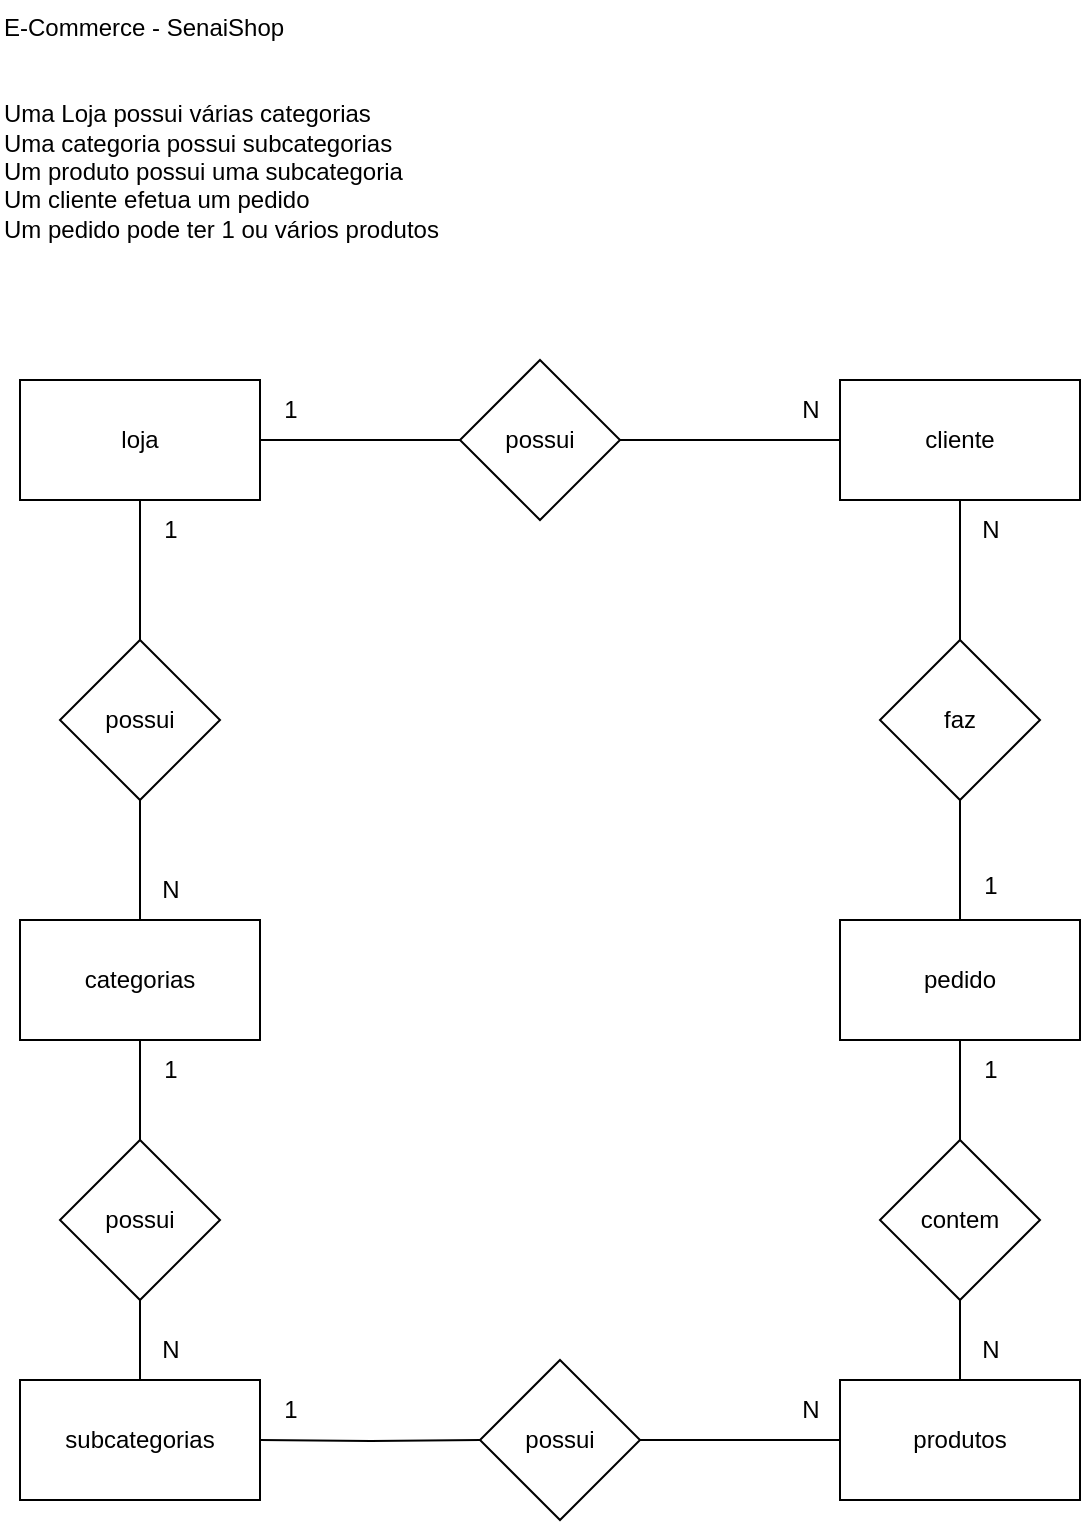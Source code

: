 <mxfile version="21.6.5" type="device">
  <diagram name="Página-1" id="IkXHdDIOVWAJj3ZcM565">
    <mxGraphModel dx="1050" dy="491" grid="1" gridSize="10" guides="1" tooltips="1" connect="1" arrows="1" fold="1" page="1" pageScale="1" pageWidth="1169" pageHeight="1654" math="0" shadow="0">
      <root>
        <mxCell id="0" />
        <mxCell id="1" parent="0" />
        <mxCell id="wqehkEXqFk3J38QJZsBg-1" value="E-Commerce - SenaiShop&#xa;&#xa;&#xa;Uma Loja possui várias categorias&#xa;Uma categoria possui subcategorias&#xa;Um produto possui uma subcategoria&#xa;Um cliente efetua um pedido&#xa;Um pedido pode ter 1 ou vários produtos" style="text;whiteSpace=wrap;" vertex="1" parent="1">
          <mxGeometry x="150" y="10" width="250" height="140" as="geometry" />
        </mxCell>
        <mxCell id="wqehkEXqFk3J38QJZsBg-14" style="edgeStyle=orthogonalEdgeStyle;rounded=0;orthogonalLoop=1;jettySize=auto;html=1;entryX=0.5;entryY=0;entryDx=0;entryDy=0;endArrow=none;endFill=0;" edge="1" parent="1" source="wqehkEXqFk3J38QJZsBg-2" target="wqehkEXqFk3J38QJZsBg-8">
          <mxGeometry relative="1" as="geometry" />
        </mxCell>
        <mxCell id="wqehkEXqFk3J38QJZsBg-20" style="edgeStyle=orthogonalEdgeStyle;rounded=0;orthogonalLoop=1;jettySize=auto;html=1;entryX=0;entryY=0.5;entryDx=0;entryDy=0;endArrow=none;endFill=0;" edge="1" parent="1" source="wqehkEXqFk3J38QJZsBg-2" target="wqehkEXqFk3J38QJZsBg-11">
          <mxGeometry relative="1" as="geometry" />
        </mxCell>
        <mxCell id="wqehkEXqFk3J38QJZsBg-2" value="loja" style="rounded=0;whiteSpace=wrap;html=1;" vertex="1" parent="1">
          <mxGeometry x="160" y="200" width="120" height="60" as="geometry" />
        </mxCell>
        <mxCell id="wqehkEXqFk3J38QJZsBg-22" style="edgeStyle=orthogonalEdgeStyle;rounded=0;orthogonalLoop=1;jettySize=auto;html=1;entryX=0.5;entryY=0;entryDx=0;entryDy=0;endArrow=none;endFill=0;" edge="1" parent="1" source="wqehkEXqFk3J38QJZsBg-3" target="wqehkEXqFk3J38QJZsBg-12">
          <mxGeometry relative="1" as="geometry" />
        </mxCell>
        <mxCell id="wqehkEXqFk3J38QJZsBg-3" value="cliente" style="rounded=0;whiteSpace=wrap;html=1;" vertex="1" parent="1">
          <mxGeometry x="570" y="200" width="120" height="60" as="geometry" />
        </mxCell>
        <mxCell id="wqehkEXqFk3J38QJZsBg-24" style="edgeStyle=orthogonalEdgeStyle;rounded=0;orthogonalLoop=1;jettySize=auto;html=1;entryX=0.5;entryY=0;entryDx=0;entryDy=0;endArrow=none;endFill=0;" edge="1" parent="1" source="wqehkEXqFk3J38QJZsBg-4" target="wqehkEXqFk3J38QJZsBg-13">
          <mxGeometry relative="1" as="geometry" />
        </mxCell>
        <mxCell id="wqehkEXqFk3J38QJZsBg-4" value="pedido" style="rounded=0;whiteSpace=wrap;html=1;" vertex="1" parent="1">
          <mxGeometry x="570" y="470" width="120" height="60" as="geometry" />
        </mxCell>
        <mxCell id="wqehkEXqFk3J38QJZsBg-5" value="produtos" style="rounded=0;whiteSpace=wrap;html=1;" vertex="1" parent="1">
          <mxGeometry x="570" y="700" width="120" height="60" as="geometry" />
        </mxCell>
        <mxCell id="wqehkEXqFk3J38QJZsBg-26" value="" style="edgeStyle=orthogonalEdgeStyle;rounded=0;orthogonalLoop=1;jettySize=auto;html=1;endArrow=none;endFill=0;" edge="1" parent="1" source="wqehkEXqFk3J38QJZsBg-6" target="wqehkEXqFk3J38QJZsBg-8">
          <mxGeometry relative="1" as="geometry" />
        </mxCell>
        <mxCell id="wqehkEXqFk3J38QJZsBg-34" style="edgeStyle=orthogonalEdgeStyle;rounded=0;orthogonalLoop=1;jettySize=auto;html=1;entryX=0.5;entryY=0;entryDx=0;entryDy=0;endArrow=none;endFill=0;" edge="1" parent="1" source="wqehkEXqFk3J38QJZsBg-6" target="wqehkEXqFk3J38QJZsBg-9">
          <mxGeometry relative="1" as="geometry" />
        </mxCell>
        <mxCell id="wqehkEXqFk3J38QJZsBg-6" value="categorias" style="rounded=0;whiteSpace=wrap;html=1;" vertex="1" parent="1">
          <mxGeometry x="160" y="470" width="120" height="60" as="geometry" />
        </mxCell>
        <mxCell id="wqehkEXqFk3J38QJZsBg-18" style="edgeStyle=orthogonalEdgeStyle;rounded=0;orthogonalLoop=1;jettySize=auto;html=1;entryX=0;entryY=0.5;entryDx=0;entryDy=0;endArrow=none;endFill=0;" edge="1" parent="1" target="wqehkEXqFk3J38QJZsBg-10">
          <mxGeometry relative="1" as="geometry">
            <mxPoint x="280" y="730" as="sourcePoint" />
          </mxGeometry>
        </mxCell>
        <mxCell id="wqehkEXqFk3J38QJZsBg-7" value="subcategorias" style="rounded=0;whiteSpace=wrap;html=1;" vertex="1" parent="1">
          <mxGeometry x="160" y="700" width="120" height="60" as="geometry" />
        </mxCell>
        <mxCell id="wqehkEXqFk3J38QJZsBg-8" value="possui" style="rhombus;whiteSpace=wrap;html=1;" vertex="1" parent="1">
          <mxGeometry x="180" y="330" width="80" height="80" as="geometry" />
        </mxCell>
        <mxCell id="wqehkEXqFk3J38QJZsBg-17" style="edgeStyle=orthogonalEdgeStyle;rounded=0;orthogonalLoop=1;jettySize=auto;html=1;entryX=0.5;entryY=0;entryDx=0;entryDy=0;endArrow=none;endFill=0;" edge="1" parent="1" source="wqehkEXqFk3J38QJZsBg-9">
          <mxGeometry relative="1" as="geometry">
            <mxPoint x="220" y="700" as="targetPoint" />
          </mxGeometry>
        </mxCell>
        <mxCell id="wqehkEXqFk3J38QJZsBg-9" value="possui" style="rhombus;whiteSpace=wrap;html=1;" vertex="1" parent="1">
          <mxGeometry x="180" y="580" width="80" height="80" as="geometry" />
        </mxCell>
        <mxCell id="wqehkEXqFk3J38QJZsBg-19" style="edgeStyle=orthogonalEdgeStyle;rounded=0;orthogonalLoop=1;jettySize=auto;html=1;entryX=0;entryY=0.5;entryDx=0;entryDy=0;endArrow=none;endFill=0;" edge="1" parent="1" source="wqehkEXqFk3J38QJZsBg-10" target="wqehkEXqFk3J38QJZsBg-5">
          <mxGeometry relative="1" as="geometry" />
        </mxCell>
        <mxCell id="wqehkEXqFk3J38QJZsBg-10" value="possui" style="rhombus;whiteSpace=wrap;html=1;" vertex="1" parent="1">
          <mxGeometry x="390" y="690" width="80" height="80" as="geometry" />
        </mxCell>
        <mxCell id="wqehkEXqFk3J38QJZsBg-21" style="edgeStyle=orthogonalEdgeStyle;rounded=0;orthogonalLoop=1;jettySize=auto;html=1;exitX=1;exitY=0.5;exitDx=0;exitDy=0;entryX=0;entryY=0.5;entryDx=0;entryDy=0;endArrow=none;endFill=0;" edge="1" parent="1" source="wqehkEXqFk3J38QJZsBg-11" target="wqehkEXqFk3J38QJZsBg-3">
          <mxGeometry relative="1" as="geometry" />
        </mxCell>
        <mxCell id="wqehkEXqFk3J38QJZsBg-11" value="possui" style="rhombus;whiteSpace=wrap;html=1;" vertex="1" parent="1">
          <mxGeometry x="380" y="190" width="80" height="80" as="geometry" />
        </mxCell>
        <mxCell id="wqehkEXqFk3J38QJZsBg-23" style="edgeStyle=orthogonalEdgeStyle;rounded=0;orthogonalLoop=1;jettySize=auto;html=1;entryX=0.5;entryY=0;entryDx=0;entryDy=0;endArrow=none;endFill=0;" edge="1" parent="1" source="wqehkEXqFk3J38QJZsBg-12" target="wqehkEXqFk3J38QJZsBg-4">
          <mxGeometry relative="1" as="geometry" />
        </mxCell>
        <mxCell id="wqehkEXqFk3J38QJZsBg-12" value="faz" style="rhombus;whiteSpace=wrap;html=1;" vertex="1" parent="1">
          <mxGeometry x="590" y="330" width="80" height="80" as="geometry" />
        </mxCell>
        <mxCell id="wqehkEXqFk3J38QJZsBg-25" style="edgeStyle=orthogonalEdgeStyle;rounded=0;orthogonalLoop=1;jettySize=auto;html=1;entryX=0.5;entryY=0;entryDx=0;entryDy=0;endArrow=none;endFill=0;" edge="1" parent="1" source="wqehkEXqFk3J38QJZsBg-13" target="wqehkEXqFk3J38QJZsBg-5">
          <mxGeometry relative="1" as="geometry" />
        </mxCell>
        <mxCell id="wqehkEXqFk3J38QJZsBg-13" value="contem" style="rhombus;whiteSpace=wrap;html=1;" vertex="1" parent="1">
          <mxGeometry x="590" y="580" width="80" height="80" as="geometry" />
        </mxCell>
        <mxCell id="wqehkEXqFk3J38QJZsBg-30" value="N" style="text;html=1;align=center;verticalAlign=middle;resizable=0;points=[];autosize=1;strokeColor=none;fillColor=none;" vertex="1" parent="1">
          <mxGeometry x="540" y="200" width="30" height="30" as="geometry" />
        </mxCell>
        <mxCell id="wqehkEXqFk3J38QJZsBg-31" value="1" style="text;html=1;align=center;verticalAlign=middle;resizable=0;points=[];autosize=1;strokeColor=none;fillColor=none;" vertex="1" parent="1">
          <mxGeometry x="280" y="200" width="30" height="30" as="geometry" />
        </mxCell>
        <mxCell id="wqehkEXqFk3J38QJZsBg-32" value="1" style="text;html=1;align=center;verticalAlign=middle;resizable=0;points=[];autosize=1;strokeColor=none;fillColor=none;" vertex="1" parent="1">
          <mxGeometry x="220" y="260" width="30" height="30" as="geometry" />
        </mxCell>
        <mxCell id="wqehkEXqFk3J38QJZsBg-33" value="N" style="text;html=1;align=center;verticalAlign=middle;resizable=0;points=[];autosize=1;strokeColor=none;fillColor=none;" vertex="1" parent="1">
          <mxGeometry x="220" y="440" width="30" height="30" as="geometry" />
        </mxCell>
        <mxCell id="wqehkEXqFk3J38QJZsBg-35" value="1" style="text;html=1;align=center;verticalAlign=middle;resizable=0;points=[];autosize=1;strokeColor=none;fillColor=none;" vertex="1" parent="1">
          <mxGeometry x="220" y="530" width="30" height="30" as="geometry" />
        </mxCell>
        <mxCell id="wqehkEXqFk3J38QJZsBg-36" value="N" style="text;html=1;align=center;verticalAlign=middle;resizable=0;points=[];autosize=1;strokeColor=none;fillColor=none;" vertex="1" parent="1">
          <mxGeometry x="220" y="670" width="30" height="30" as="geometry" />
        </mxCell>
        <mxCell id="wqehkEXqFk3J38QJZsBg-37" value="1" style="text;html=1;align=center;verticalAlign=middle;resizable=0;points=[];autosize=1;strokeColor=none;fillColor=none;" vertex="1" parent="1">
          <mxGeometry x="280" y="700" width="30" height="30" as="geometry" />
        </mxCell>
        <mxCell id="wqehkEXqFk3J38QJZsBg-38" value="N" style="text;html=1;align=center;verticalAlign=middle;resizable=0;points=[];autosize=1;strokeColor=none;fillColor=none;" vertex="1" parent="1">
          <mxGeometry x="540" y="700" width="30" height="30" as="geometry" />
        </mxCell>
        <mxCell id="wqehkEXqFk3J38QJZsBg-39" value="1" style="text;html=1;align=center;verticalAlign=middle;resizable=0;points=[];autosize=1;strokeColor=none;fillColor=none;" vertex="1" parent="1">
          <mxGeometry x="630" y="438" width="30" height="30" as="geometry" />
        </mxCell>
        <mxCell id="wqehkEXqFk3J38QJZsBg-40" value="N" style="text;html=1;align=center;verticalAlign=middle;resizable=0;points=[];autosize=1;strokeColor=none;fillColor=none;" vertex="1" parent="1">
          <mxGeometry x="630" y="260" width="30" height="30" as="geometry" />
        </mxCell>
        <mxCell id="wqehkEXqFk3J38QJZsBg-41" value="1" style="text;html=1;align=center;verticalAlign=middle;resizable=0;points=[];autosize=1;strokeColor=none;fillColor=none;" vertex="1" parent="1">
          <mxGeometry x="630" y="530" width="30" height="30" as="geometry" />
        </mxCell>
        <mxCell id="wqehkEXqFk3J38QJZsBg-42" value="N" style="text;html=1;align=center;verticalAlign=middle;resizable=0;points=[];autosize=1;strokeColor=none;fillColor=none;" vertex="1" parent="1">
          <mxGeometry x="630" y="670" width="30" height="30" as="geometry" />
        </mxCell>
      </root>
    </mxGraphModel>
  </diagram>
</mxfile>
